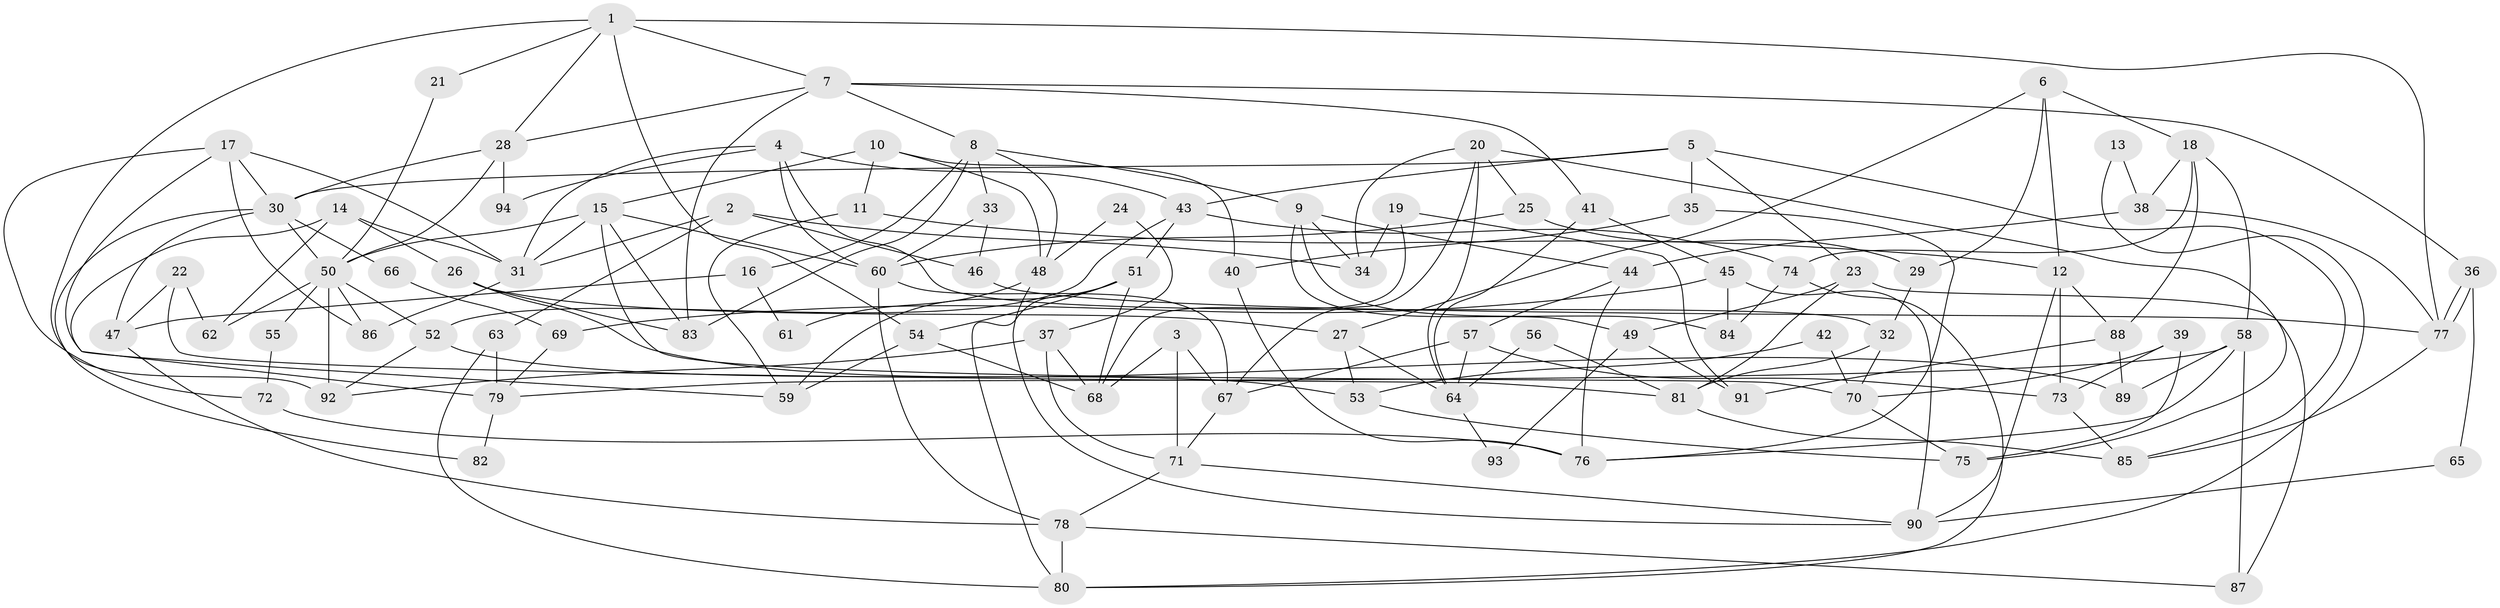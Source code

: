// coarse degree distribution, {8: 0.06779661016949153, 4: 0.11864406779661017, 5: 0.2033898305084746, 7: 0.13559322033898305, 10: 0.03389830508474576, 3: 0.15254237288135594, 2: 0.13559322033898305, 9: 0.01694915254237288, 6: 0.13559322033898305}
// Generated by graph-tools (version 1.1) at 2025/24/03/03/25 07:24:00]
// undirected, 94 vertices, 188 edges
graph export_dot {
graph [start="1"]
  node [color=gray90,style=filled];
  1;
  2;
  3;
  4;
  5;
  6;
  7;
  8;
  9;
  10;
  11;
  12;
  13;
  14;
  15;
  16;
  17;
  18;
  19;
  20;
  21;
  22;
  23;
  24;
  25;
  26;
  27;
  28;
  29;
  30;
  31;
  32;
  33;
  34;
  35;
  36;
  37;
  38;
  39;
  40;
  41;
  42;
  43;
  44;
  45;
  46;
  47;
  48;
  49;
  50;
  51;
  52;
  53;
  54;
  55;
  56;
  57;
  58;
  59;
  60;
  61;
  62;
  63;
  64;
  65;
  66;
  67;
  68;
  69;
  70;
  71;
  72;
  73;
  74;
  75;
  76;
  77;
  78;
  79;
  80;
  81;
  82;
  83;
  84;
  85;
  86;
  87;
  88;
  89;
  90;
  91;
  92;
  93;
  94;
  1 -- 77;
  1 -- 28;
  1 -- 7;
  1 -- 21;
  1 -- 54;
  1 -- 92;
  2 -- 31;
  2 -- 63;
  2 -- 34;
  2 -- 46;
  3 -- 71;
  3 -- 68;
  3 -- 67;
  4 -- 60;
  4 -- 32;
  4 -- 31;
  4 -- 43;
  4 -- 94;
  5 -- 43;
  5 -- 35;
  5 -- 23;
  5 -- 30;
  5 -- 85;
  6 -- 12;
  6 -- 18;
  6 -- 27;
  6 -- 29;
  7 -- 28;
  7 -- 8;
  7 -- 36;
  7 -- 41;
  7 -- 83;
  8 -- 33;
  8 -- 9;
  8 -- 16;
  8 -- 48;
  8 -- 83;
  9 -- 34;
  9 -- 44;
  9 -- 49;
  9 -- 84;
  10 -- 48;
  10 -- 15;
  10 -- 11;
  10 -- 40;
  11 -- 59;
  11 -- 12;
  12 -- 73;
  12 -- 88;
  12 -- 90;
  13 -- 80;
  13 -- 38;
  14 -- 31;
  14 -- 26;
  14 -- 62;
  14 -- 79;
  15 -- 31;
  15 -- 83;
  15 -- 50;
  15 -- 60;
  15 -- 70;
  16 -- 47;
  16 -- 61;
  17 -- 30;
  17 -- 86;
  17 -- 31;
  17 -- 59;
  17 -- 72;
  18 -- 74;
  18 -- 58;
  18 -- 38;
  18 -- 88;
  19 -- 34;
  19 -- 68;
  19 -- 91;
  20 -- 75;
  20 -- 67;
  20 -- 25;
  20 -- 34;
  20 -- 64;
  21 -- 50;
  22 -- 47;
  22 -- 62;
  22 -- 81;
  23 -- 49;
  23 -- 81;
  23 -- 87;
  24 -- 37;
  24 -- 48;
  25 -- 60;
  25 -- 29;
  26 -- 83;
  26 -- 27;
  26 -- 89;
  27 -- 53;
  27 -- 64;
  28 -- 30;
  28 -- 50;
  28 -- 94;
  29 -- 32;
  30 -- 50;
  30 -- 47;
  30 -- 66;
  30 -- 82;
  31 -- 86;
  32 -- 81;
  32 -- 70;
  33 -- 60;
  33 -- 46;
  35 -- 76;
  35 -- 40;
  36 -- 77;
  36 -- 77;
  36 -- 65;
  37 -- 68;
  37 -- 71;
  37 -- 92;
  38 -- 77;
  38 -- 44;
  39 -- 73;
  39 -- 70;
  39 -- 75;
  40 -- 76;
  41 -- 64;
  41 -- 45;
  42 -- 70;
  42 -- 53;
  43 -- 52;
  43 -- 51;
  43 -- 74;
  44 -- 57;
  44 -- 76;
  45 -- 90;
  45 -- 69;
  45 -- 84;
  46 -- 77;
  47 -- 78;
  48 -- 90;
  48 -- 61;
  49 -- 91;
  49 -- 93;
  50 -- 92;
  50 -- 52;
  50 -- 55;
  50 -- 62;
  50 -- 86;
  51 -- 54;
  51 -- 59;
  51 -- 68;
  51 -- 80;
  52 -- 92;
  52 -- 53;
  53 -- 75;
  54 -- 59;
  54 -- 68;
  55 -- 72;
  56 -- 64;
  56 -- 81;
  57 -- 64;
  57 -- 67;
  57 -- 73;
  58 -- 89;
  58 -- 87;
  58 -- 76;
  58 -- 79;
  60 -- 67;
  60 -- 78;
  63 -- 79;
  63 -- 80;
  64 -- 93;
  65 -- 90;
  66 -- 69;
  67 -- 71;
  69 -- 79;
  70 -- 75;
  71 -- 78;
  71 -- 90;
  72 -- 76;
  73 -- 85;
  74 -- 84;
  74 -- 80;
  77 -- 85;
  78 -- 80;
  78 -- 87;
  79 -- 82;
  81 -- 85;
  88 -- 89;
  88 -- 91;
}
